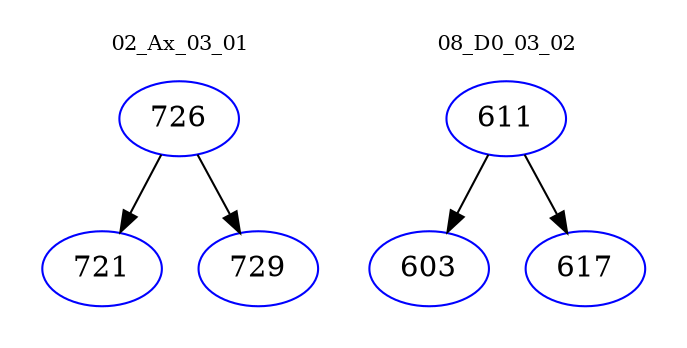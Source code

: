 digraph{
subgraph cluster_0 {
color = white
label = "02_Ax_03_01";
fontsize=10;
T0_726 [label="726", color="blue"]
T0_726 -> T0_721 [color="black"]
T0_721 [label="721", color="blue"]
T0_726 -> T0_729 [color="black"]
T0_729 [label="729", color="blue"]
}
subgraph cluster_1 {
color = white
label = "08_D0_03_02";
fontsize=10;
T1_611 [label="611", color="blue"]
T1_611 -> T1_603 [color="black"]
T1_603 [label="603", color="blue"]
T1_611 -> T1_617 [color="black"]
T1_617 [label="617", color="blue"]
}
}
